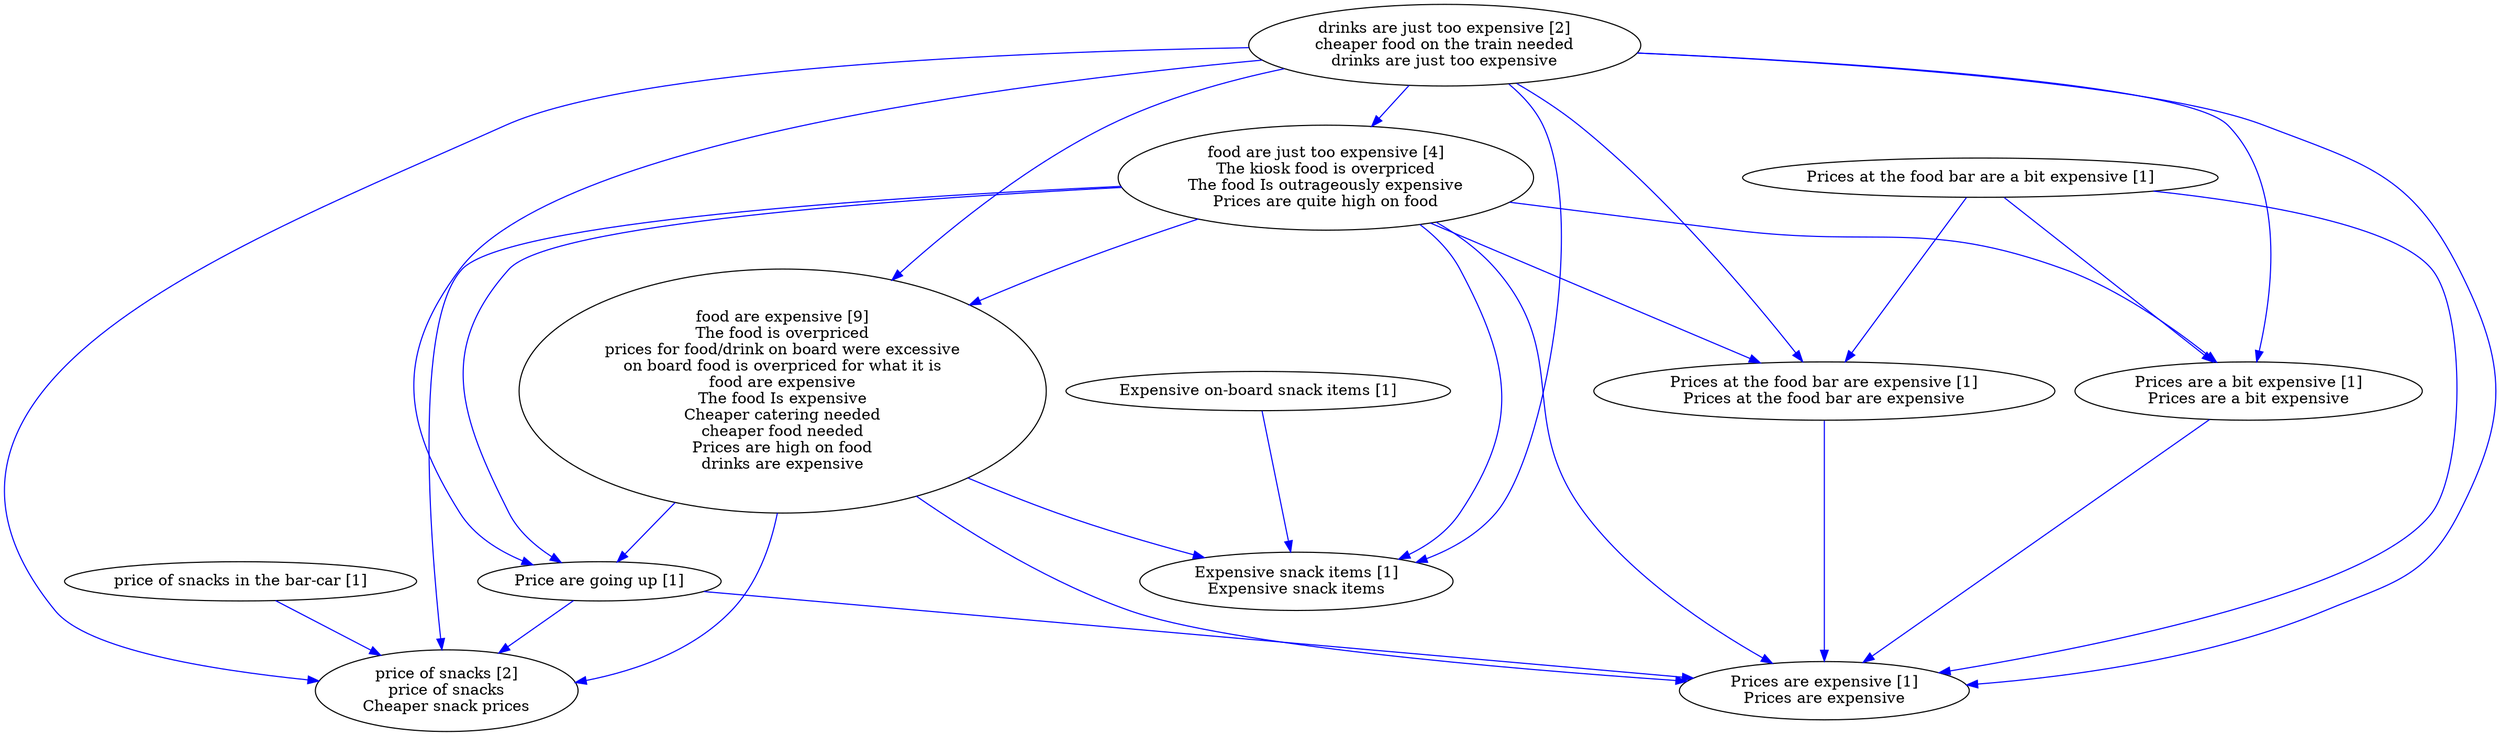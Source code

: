 digraph collapsedGraph {
"food are expensive [9]\nThe food is overpriced\nprices for food/drink on board were excessive\non board food is overpriced for what it is\nfood are expensive\nThe food Is expensive\nCheaper catering needed\ncheaper food needed\nPrices are high on food\ndrinks are expensive""price of snacks [2]\nprice of snacks\nCheaper snack prices""food are just too expensive [4]\nThe kiosk food is overpriced\nThe food Is outrageously expensive\nPrices are quite high on food""drinks are just too expensive [2]\ncheaper food on the train needed\ndrinks are just too expensive""Expensive on-board snack items [1]""Expensive snack items [1]\nExpensive snack items""Price are going up [1]""Prices at the food bar are a bit expensive [1]""Prices at the food bar are expensive [1]\nPrices at the food bar are expensive""Prices are expensive [1]\nPrices are expensive""Prices are a bit expensive [1]\nPrices are a bit expensive""price of snacks in the bar-car [1]""Expensive on-board snack items [1]" -> "Expensive snack items [1]\nExpensive snack items" [color=blue]
"Price are going up [1]" -> "price of snacks [2]\nprice of snacks\nCheaper snack prices" [color=blue]
"food are expensive [9]\nThe food is overpriced\nprices for food/drink on board were excessive\non board food is overpriced for what it is\nfood are expensive\nThe food Is expensive\nCheaper catering needed\ncheaper food needed\nPrices are high on food\ndrinks are expensive" -> "price of snacks [2]\nprice of snacks\nCheaper snack prices" [color=blue]
"Prices at the food bar are a bit expensive [1]" -> "Prices at the food bar are expensive [1]\nPrices at the food bar are expensive" [color=blue]
"Prices at the food bar are expensive [1]\nPrices at the food bar are expensive" -> "Prices are expensive [1]\nPrices are expensive" [color=blue]
"Prices at the food bar are a bit expensive [1]" -> "Prices are a bit expensive [1]\nPrices are a bit expensive" [color=blue]
"Prices are a bit expensive [1]\nPrices are a bit expensive" -> "Prices are expensive [1]\nPrices are expensive" [color=blue]
"Prices at the food bar are a bit expensive [1]" -> "Prices are expensive [1]\nPrices are expensive" [color=blue]
"Price are going up [1]" -> "Prices are expensive [1]\nPrices are expensive" [color=blue]
"food are expensive [9]\nThe food is overpriced\nprices for food/drink on board were excessive\non board food is overpriced for what it is\nfood are expensive\nThe food Is expensive\nCheaper catering needed\ncheaper food needed\nPrices are high on food\ndrinks are expensive" -> "Expensive snack items [1]\nExpensive snack items" [color=blue]
"food are just too expensive [4]\nThe kiosk food is overpriced\nThe food Is outrageously expensive\nPrices are quite high on food" -> "Expensive snack items [1]\nExpensive snack items" [color=blue]
"food are just too expensive [4]\nThe kiosk food is overpriced\nThe food Is outrageously expensive\nPrices are quite high on food" -> "Prices are expensive [1]\nPrices are expensive" [color=blue]
"food are just too expensive [4]\nThe kiosk food is overpriced\nThe food Is outrageously expensive\nPrices are quite high on food" -> "food are expensive [9]\nThe food is overpriced\nprices for food/drink on board were excessive\non board food is overpriced for what it is\nfood are expensive\nThe food Is expensive\nCheaper catering needed\ncheaper food needed\nPrices are high on food\ndrinks are expensive" [color=blue]
"food are just too expensive [4]\nThe kiosk food is overpriced\nThe food Is outrageously expensive\nPrices are quite high on food" -> "Price are going up [1]" [color=blue]
"food are just too expensive [4]\nThe kiosk food is overpriced\nThe food Is outrageously expensive\nPrices are quite high on food" -> "price of snacks [2]\nprice of snacks\nCheaper snack prices" [color=blue]
"drinks are just too expensive [2]\ncheaper food on the train needed\ndrinks are just too expensive" -> "Expensive snack items [1]\nExpensive snack items" [color=blue]
"drinks are just too expensive [2]\ncheaper food on the train needed\ndrinks are just too expensive" -> "food are expensive [9]\nThe food is overpriced\nprices for food/drink on board were excessive\non board food is overpriced for what it is\nfood are expensive\nThe food Is expensive\nCheaper catering needed\ncheaper food needed\nPrices are high on food\ndrinks are expensive" [color=blue]
"drinks are just too expensive [2]\ncheaper food on the train needed\ndrinks are just too expensive" -> "price of snacks [2]\nprice of snacks\nCheaper snack prices" [color=blue]
"drinks are just too expensive [2]\ncheaper food on the train needed\ndrinks are just too expensive" -> "Prices are a bit expensive [1]\nPrices are a bit expensive" [color=blue]
"drinks are just too expensive [2]\ncheaper food on the train needed\ndrinks are just too expensive" -> "Prices are expensive [1]\nPrices are expensive" [color=blue]
"drinks are just too expensive [2]\ncheaper food on the train needed\ndrinks are just too expensive" -> "Price are going up [1]" [color=blue]
"drinks are just too expensive [2]\ncheaper food on the train needed\ndrinks are just too expensive" -> "food are just too expensive [4]\nThe kiosk food is overpriced\nThe food Is outrageously expensive\nPrices are quite high on food" [color=blue]
"drinks are just too expensive [2]\ncheaper food on the train needed\ndrinks are just too expensive" -> "Prices at the food bar are expensive [1]\nPrices at the food bar are expensive" [color=blue]
"food are expensive [9]\nThe food is overpriced\nprices for food/drink on board were excessive\non board food is overpriced for what it is\nfood are expensive\nThe food Is expensive\nCheaper catering needed\ncheaper food needed\nPrices are high on food\ndrinks are expensive" -> "Prices are expensive [1]\nPrices are expensive" [color=blue]
"food are expensive [9]\nThe food is overpriced\nprices for food/drink on board were excessive\non board food is overpriced for what it is\nfood are expensive\nThe food Is expensive\nCheaper catering needed\ncheaper food needed\nPrices are high on food\ndrinks are expensive" -> "Price are going up [1]" [color=blue]
"food are just too expensive [4]\nThe kiosk food is overpriced\nThe food Is outrageously expensive\nPrices are quite high on food" -> "Prices at the food bar are expensive [1]\nPrices at the food bar are expensive" [color=blue]
"food are just too expensive [4]\nThe kiosk food is overpriced\nThe food Is outrageously expensive\nPrices are quite high on food" -> "Prices are a bit expensive [1]\nPrices are a bit expensive" [color=blue]
"price of snacks in the bar-car [1]" -> "price of snacks [2]\nprice of snacks\nCheaper snack prices" [color=blue]
}